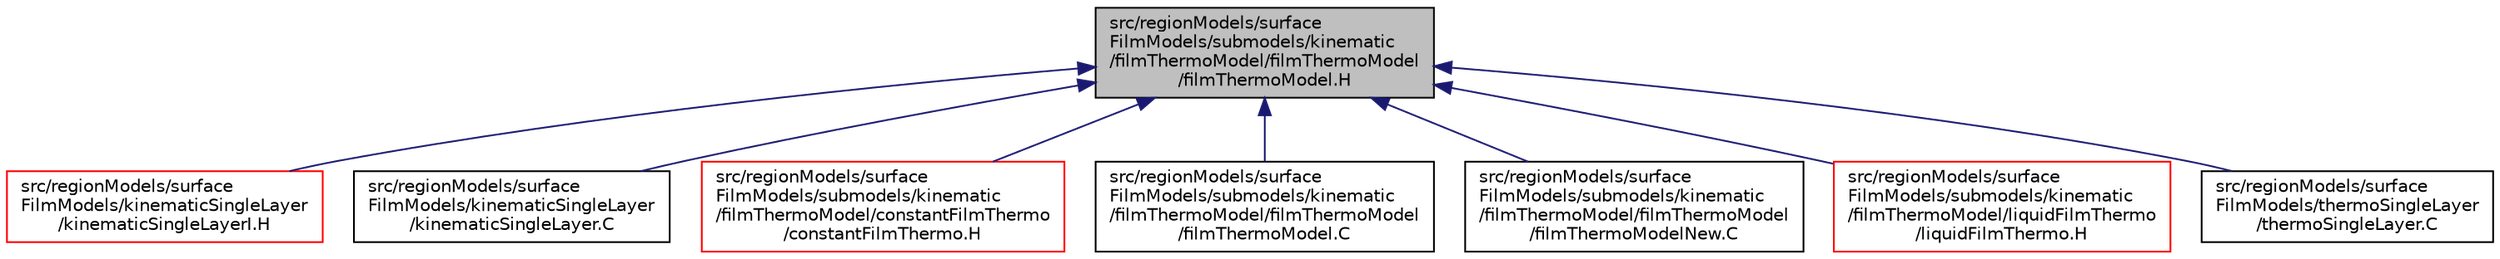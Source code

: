 digraph "src/regionModels/surfaceFilmModels/submodels/kinematic/filmThermoModel/filmThermoModel/filmThermoModel.H"
{
  bgcolor="transparent";
  edge [fontname="Helvetica",fontsize="10",labelfontname="Helvetica",labelfontsize="10"];
  node [fontname="Helvetica",fontsize="10",shape=record];
  Node1 [label="src/regionModels/surface\lFilmModels/submodels/kinematic\l/filmThermoModel/filmThermoModel\l/filmThermoModel.H",height=0.2,width=0.4,color="black", fillcolor="grey75", style="filled", fontcolor="black"];
  Node1 -> Node2 [dir="back",color="midnightblue",fontsize="10",style="solid",fontname="Helvetica"];
  Node2 [label="src/regionModels/surface\lFilmModels/kinematicSingleLayer\l/kinematicSingleLayerI.H",height=0.2,width=0.4,color="red",URL="$a09613.html"];
  Node1 -> Node3 [dir="back",color="midnightblue",fontsize="10",style="solid",fontname="Helvetica"];
  Node3 [label="src/regionModels/surface\lFilmModels/kinematicSingleLayer\l/kinematicSingleLayer.C",height=0.2,width=0.4,color="black",URL="$a09611.html"];
  Node1 -> Node4 [dir="back",color="midnightblue",fontsize="10",style="solid",fontname="Helvetica"];
  Node4 [label="src/regionModels/surface\lFilmModels/submodels/kinematic\l/filmThermoModel/constantFilmThermo\l/constantFilmThermo.H",height=0.2,width=0.4,color="red",URL="$a09622.html"];
  Node1 -> Node5 [dir="back",color="midnightblue",fontsize="10",style="solid",fontname="Helvetica"];
  Node5 [label="src/regionModels/surface\lFilmModels/submodels/kinematic\l/filmThermoModel/filmThermoModel\l/filmThermoModel.C",height=0.2,width=0.4,color="black",URL="$a09623.html"];
  Node1 -> Node6 [dir="back",color="midnightblue",fontsize="10",style="solid",fontname="Helvetica"];
  Node6 [label="src/regionModels/surface\lFilmModels/submodels/kinematic\l/filmThermoModel/filmThermoModel\l/filmThermoModelNew.C",height=0.2,width=0.4,color="black",URL="$a09625.html"];
  Node1 -> Node7 [dir="back",color="midnightblue",fontsize="10",style="solid",fontname="Helvetica"];
  Node7 [label="src/regionModels/surface\lFilmModels/submodels/kinematic\l/filmThermoModel/liquidFilmThermo\l/liquidFilmThermo.H",height=0.2,width=0.4,color="red",URL="$a09627.html"];
  Node1 -> Node8 [dir="back",color="midnightblue",fontsize="10",style="solid",fontname="Helvetica"];
  Node8 [label="src/regionModels/surface\lFilmModels/thermoSingleLayer\l/thermoSingleLayer.C",height=0.2,width=0.4,color="black",URL="$a09699.html"];
}
